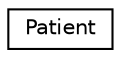 digraph "Graphical Class Hierarchy"
{
  edge [fontname="Helvetica",fontsize="10",labelfontname="Helvetica",labelfontsize="10"];
  node [fontname="Helvetica",fontsize="10",shape=record];
  rankdir="LR";
  Node1 [label="Patient",height=0.2,width=0.4,color="black", fillcolor="white", style="filled",URL="$class_patient.html"];
}
